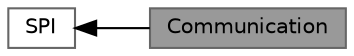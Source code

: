 digraph "Communication"
{
 // LATEX_PDF_SIZE
  bgcolor="transparent";
  edge [fontname=Helvetica,fontsize=10,labelfontname=Helvetica,labelfontsize=10];
  node [fontname=Helvetica,fontsize=10,shape=box,height=0.2,width=0.4];
  rankdir=LR;
  Node2 [id="Node000002",label="SPI",height=0.2,width=0.4,color="grey40", fillcolor="white", style="filled",URL="$group__spi.html",tooltip="SPI and GPIO communication (including module selection)"];
  Node1 [id="Node000001",label="Communication",height=0.2,width=0.4,color="gray40", fillcolor="grey60", style="filled", fontcolor="black",tooltip="Communication methods."];
  Node2->Node1 [shape=plaintext, dir="back", style="solid"];
}
